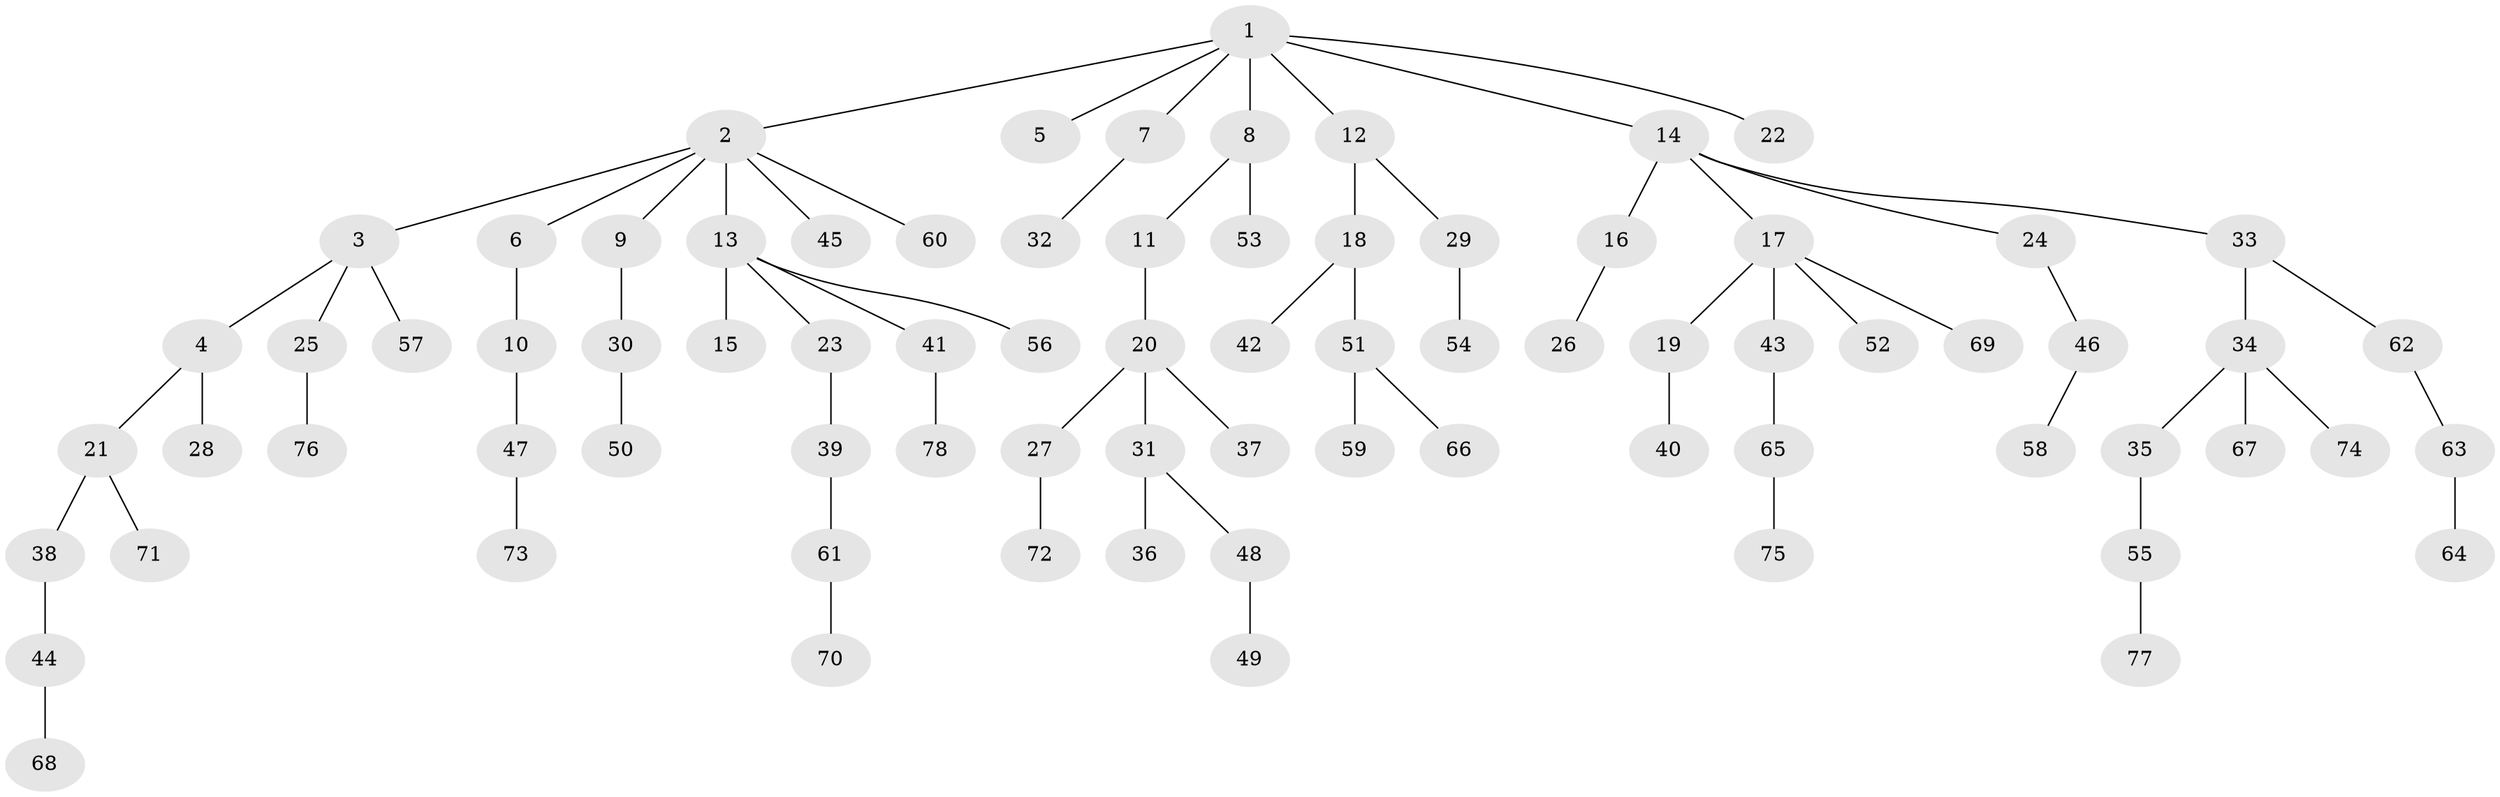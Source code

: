 // Generated by graph-tools (version 1.1) at 2025/50/03/09/25 03:50:17]
// undirected, 78 vertices, 77 edges
graph export_dot {
graph [start="1"]
  node [color=gray90,style=filled];
  1;
  2;
  3;
  4;
  5;
  6;
  7;
  8;
  9;
  10;
  11;
  12;
  13;
  14;
  15;
  16;
  17;
  18;
  19;
  20;
  21;
  22;
  23;
  24;
  25;
  26;
  27;
  28;
  29;
  30;
  31;
  32;
  33;
  34;
  35;
  36;
  37;
  38;
  39;
  40;
  41;
  42;
  43;
  44;
  45;
  46;
  47;
  48;
  49;
  50;
  51;
  52;
  53;
  54;
  55;
  56;
  57;
  58;
  59;
  60;
  61;
  62;
  63;
  64;
  65;
  66;
  67;
  68;
  69;
  70;
  71;
  72;
  73;
  74;
  75;
  76;
  77;
  78;
  1 -- 2;
  1 -- 5;
  1 -- 7;
  1 -- 8;
  1 -- 12;
  1 -- 14;
  1 -- 22;
  2 -- 3;
  2 -- 6;
  2 -- 9;
  2 -- 13;
  2 -- 45;
  2 -- 60;
  3 -- 4;
  3 -- 25;
  3 -- 57;
  4 -- 21;
  4 -- 28;
  6 -- 10;
  7 -- 32;
  8 -- 11;
  8 -- 53;
  9 -- 30;
  10 -- 47;
  11 -- 20;
  12 -- 18;
  12 -- 29;
  13 -- 15;
  13 -- 23;
  13 -- 41;
  13 -- 56;
  14 -- 16;
  14 -- 17;
  14 -- 24;
  14 -- 33;
  16 -- 26;
  17 -- 19;
  17 -- 43;
  17 -- 52;
  17 -- 69;
  18 -- 42;
  18 -- 51;
  19 -- 40;
  20 -- 27;
  20 -- 31;
  20 -- 37;
  21 -- 38;
  21 -- 71;
  23 -- 39;
  24 -- 46;
  25 -- 76;
  27 -- 72;
  29 -- 54;
  30 -- 50;
  31 -- 36;
  31 -- 48;
  33 -- 34;
  33 -- 62;
  34 -- 35;
  34 -- 67;
  34 -- 74;
  35 -- 55;
  38 -- 44;
  39 -- 61;
  41 -- 78;
  43 -- 65;
  44 -- 68;
  46 -- 58;
  47 -- 73;
  48 -- 49;
  51 -- 59;
  51 -- 66;
  55 -- 77;
  61 -- 70;
  62 -- 63;
  63 -- 64;
  65 -- 75;
}
